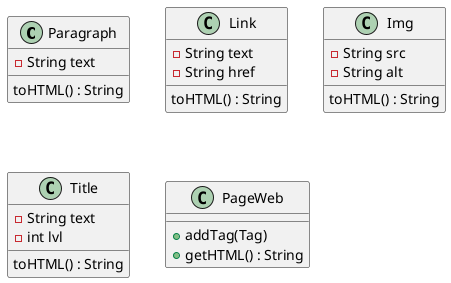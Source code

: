 @startuml


class Paragraph {
  - String text
  toHTML() : String
}

class Link {
  - String text
  - String href
  toHTML() : String
}

class Img {
  - String src
  - String alt
  toHTML() : String
}

class Title {
  - String text
  - int lvl
  toHTML() : String
}



class PageWeb {
  + addTag(Tag)
  + getHTML() : String
}

@enduml